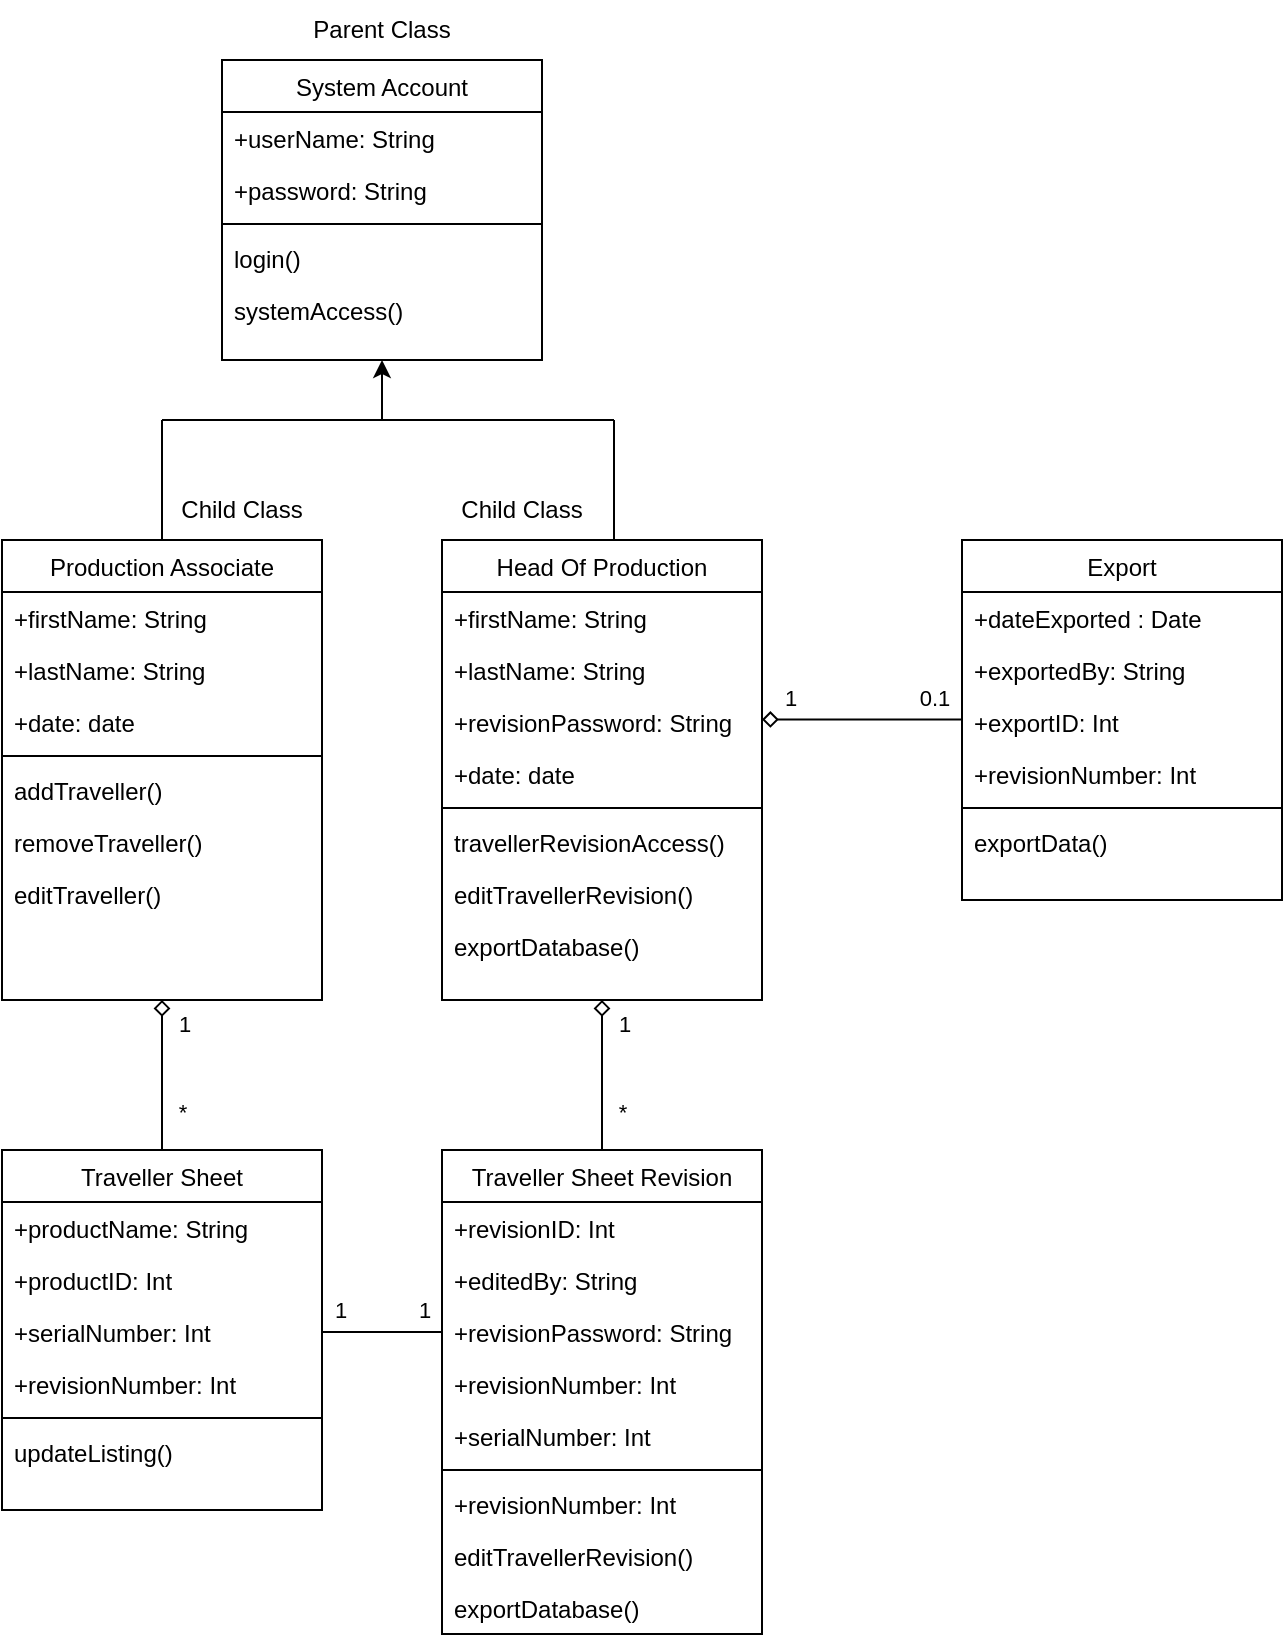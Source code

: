 <mxfile version="24.7.17">
  <diagram id="C5RBs43oDa-KdzZeNtuy" name="Page-1">
    <mxGraphModel dx="1500" dy="887" grid="0" gridSize="10" guides="1" tooltips="1" connect="1" arrows="1" fold="1" page="0" pageScale="1" pageWidth="827" pageHeight="1169" math="0" shadow="0">
      <root>
        <mxCell id="WIyWlLk6GJQsqaUBKTNV-0" />
        <mxCell id="WIyWlLk6GJQsqaUBKTNV-1" parent="WIyWlLk6GJQsqaUBKTNV-0" />
        <mxCell id="zkfFHV4jXpPFQw0GAbJ--17" value="System Account" style="swimlane;fontStyle=0;align=center;verticalAlign=top;childLayout=stackLayout;horizontal=1;startSize=26;horizontalStack=0;resizeParent=1;resizeLast=0;collapsible=1;marginBottom=0;rounded=0;shadow=0;strokeWidth=1;" parent="WIyWlLk6GJQsqaUBKTNV-1" vertex="1">
          <mxGeometry x="150" y="40" width="160" height="150" as="geometry">
            <mxRectangle x="550" y="140" width="160" height="26" as="alternateBounds" />
          </mxGeometry>
        </mxCell>
        <mxCell id="zkfFHV4jXpPFQw0GAbJ--18" value="+userName: String" style="text;align=left;verticalAlign=top;spacingLeft=4;spacingRight=4;overflow=hidden;rotatable=0;points=[[0,0.5],[1,0.5]];portConstraint=eastwest;" parent="zkfFHV4jXpPFQw0GAbJ--17" vertex="1">
          <mxGeometry y="26" width="160" height="26" as="geometry" />
        </mxCell>
        <mxCell id="zkfFHV4jXpPFQw0GAbJ--19" value="+password: String" style="text;align=left;verticalAlign=top;spacingLeft=4;spacingRight=4;overflow=hidden;rotatable=0;points=[[0,0.5],[1,0.5]];portConstraint=eastwest;rounded=0;shadow=0;html=0;" parent="zkfFHV4jXpPFQw0GAbJ--17" vertex="1">
          <mxGeometry y="52" width="160" height="26" as="geometry" />
        </mxCell>
        <mxCell id="zkfFHV4jXpPFQw0GAbJ--23" value="" style="line;html=1;strokeWidth=1;align=left;verticalAlign=middle;spacingTop=-1;spacingLeft=3;spacingRight=3;rotatable=0;labelPosition=right;points=[];portConstraint=eastwest;" parent="zkfFHV4jXpPFQw0GAbJ--17" vertex="1">
          <mxGeometry y="78" width="160" height="8" as="geometry" />
        </mxCell>
        <mxCell id="zkfFHV4jXpPFQw0GAbJ--24" value="login()" style="text;align=left;verticalAlign=top;spacingLeft=4;spacingRight=4;overflow=hidden;rotatable=0;points=[[0,0.5],[1,0.5]];portConstraint=eastwest;" parent="zkfFHV4jXpPFQw0GAbJ--17" vertex="1">
          <mxGeometry y="86" width="160" height="26" as="geometry" />
        </mxCell>
        <mxCell id="zkfFHV4jXpPFQw0GAbJ--25" value="systemAccess()" style="text;align=left;verticalAlign=top;spacingLeft=4;spacingRight=4;overflow=hidden;rotatable=0;points=[[0,0.5],[1,0.5]];portConstraint=eastwest;" parent="zkfFHV4jXpPFQw0GAbJ--17" vertex="1">
          <mxGeometry y="112" width="160" height="26" as="geometry" />
        </mxCell>
        <mxCell id="PIpoIN1Qu5NX6KOpUXGG-0" value="Production Associate" style="swimlane;fontStyle=0;align=center;verticalAlign=top;childLayout=stackLayout;horizontal=1;startSize=26;horizontalStack=0;resizeParent=1;resizeLast=0;collapsible=1;marginBottom=0;rounded=0;shadow=0;strokeWidth=1;" parent="WIyWlLk6GJQsqaUBKTNV-1" vertex="1">
          <mxGeometry x="40" y="280" width="160" height="230" as="geometry">
            <mxRectangle x="550" y="140" width="160" height="26" as="alternateBounds" />
          </mxGeometry>
        </mxCell>
        <mxCell id="PIpoIN1Qu5NX6KOpUXGG-1" value="+firstName: String" style="text;align=left;verticalAlign=top;spacingLeft=4;spacingRight=4;overflow=hidden;rotatable=0;points=[[0,0.5],[1,0.5]];portConstraint=eastwest;" parent="PIpoIN1Qu5NX6KOpUXGG-0" vertex="1">
          <mxGeometry y="26" width="160" height="26" as="geometry" />
        </mxCell>
        <mxCell id="PIpoIN1Qu5NX6KOpUXGG-2" value="+lastName: String" style="text;align=left;verticalAlign=top;spacingLeft=4;spacingRight=4;overflow=hidden;rotatable=0;points=[[0,0.5],[1,0.5]];portConstraint=eastwest;rounded=0;shadow=0;html=0;" parent="PIpoIN1Qu5NX6KOpUXGG-0" vertex="1">
          <mxGeometry y="52" width="160" height="26" as="geometry" />
        </mxCell>
        <mxCell id="PIpoIN1Qu5NX6KOpUXGG-3" value="+date: date" style="text;align=left;verticalAlign=top;spacingLeft=4;spacingRight=4;overflow=hidden;rotatable=0;points=[[0,0.5],[1,0.5]];portConstraint=eastwest;rounded=0;shadow=0;html=0;" parent="PIpoIN1Qu5NX6KOpUXGG-0" vertex="1">
          <mxGeometry y="78" width="160" height="26" as="geometry" />
        </mxCell>
        <mxCell id="PIpoIN1Qu5NX6KOpUXGG-6" value="" style="line;html=1;strokeWidth=1;align=left;verticalAlign=middle;spacingTop=-1;spacingLeft=3;spacingRight=3;rotatable=0;labelPosition=right;points=[];portConstraint=eastwest;" parent="PIpoIN1Qu5NX6KOpUXGG-0" vertex="1">
          <mxGeometry y="104" width="160" height="8" as="geometry" />
        </mxCell>
        <mxCell id="PIpoIN1Qu5NX6KOpUXGG-7" value="addTraveller()" style="text;align=left;verticalAlign=top;spacingLeft=4;spacingRight=4;overflow=hidden;rotatable=0;points=[[0,0.5],[1,0.5]];portConstraint=eastwest;" parent="PIpoIN1Qu5NX6KOpUXGG-0" vertex="1">
          <mxGeometry y="112" width="160" height="26" as="geometry" />
        </mxCell>
        <mxCell id="PIpoIN1Qu5NX6KOpUXGG-8" value="removeTraveller()" style="text;align=left;verticalAlign=top;spacingLeft=4;spacingRight=4;overflow=hidden;rotatable=0;points=[[0,0.5],[1,0.5]];portConstraint=eastwest;" parent="PIpoIN1Qu5NX6KOpUXGG-0" vertex="1">
          <mxGeometry y="138" width="160" height="26" as="geometry" />
        </mxCell>
        <mxCell id="PIpoIN1Qu5NX6KOpUXGG-27" value="editTraveller()" style="text;align=left;verticalAlign=top;spacingLeft=4;spacingRight=4;overflow=hidden;rotatable=0;points=[[0,0.5],[1,0.5]];portConstraint=eastwest;" parent="PIpoIN1Qu5NX6KOpUXGG-0" vertex="1">
          <mxGeometry y="164" width="160" height="26" as="geometry" />
        </mxCell>
        <mxCell id="PIpoIN1Qu5NX6KOpUXGG-9" value="Head Of Production" style="swimlane;fontStyle=0;align=center;verticalAlign=top;childLayout=stackLayout;horizontal=1;startSize=26;horizontalStack=0;resizeParent=1;resizeLast=0;collapsible=1;marginBottom=0;rounded=0;shadow=0;strokeWidth=1;" parent="WIyWlLk6GJQsqaUBKTNV-1" vertex="1">
          <mxGeometry x="260" y="280" width="160" height="230" as="geometry">
            <mxRectangle x="550" y="140" width="160" height="26" as="alternateBounds" />
          </mxGeometry>
        </mxCell>
        <mxCell id="PIpoIN1Qu5NX6KOpUXGG-10" value="+firstName: String" style="text;align=left;verticalAlign=top;spacingLeft=4;spacingRight=4;overflow=hidden;rotatable=0;points=[[0,0.5],[1,0.5]];portConstraint=eastwest;" parent="PIpoIN1Qu5NX6KOpUXGG-9" vertex="1">
          <mxGeometry y="26" width="160" height="26" as="geometry" />
        </mxCell>
        <mxCell id="PIpoIN1Qu5NX6KOpUXGG-11" value="+lastName: String" style="text;align=left;verticalAlign=top;spacingLeft=4;spacingRight=4;overflow=hidden;rotatable=0;points=[[0,0.5],[1,0.5]];portConstraint=eastwest;rounded=0;shadow=0;html=0;" parent="PIpoIN1Qu5NX6KOpUXGG-9" vertex="1">
          <mxGeometry y="52" width="160" height="26" as="geometry" />
        </mxCell>
        <mxCell id="PIpoIN1Qu5NX6KOpUXGG-13" value="+revisionPassword: String" style="text;align=left;verticalAlign=top;spacingLeft=4;spacingRight=4;overflow=hidden;rotatable=0;points=[[0,0.5],[1,0.5]];portConstraint=eastwest;rounded=0;shadow=0;html=0;" parent="PIpoIN1Qu5NX6KOpUXGG-9" vertex="1">
          <mxGeometry y="78" width="160" height="26" as="geometry" />
        </mxCell>
        <mxCell id="PIpoIN1Qu5NX6KOpUXGG-12" value="+date: date" style="text;align=left;verticalAlign=top;spacingLeft=4;spacingRight=4;overflow=hidden;rotatable=0;points=[[0,0.5],[1,0.5]];portConstraint=eastwest;rounded=0;shadow=0;html=0;" parent="PIpoIN1Qu5NX6KOpUXGG-9" vertex="1">
          <mxGeometry y="104" width="160" height="26" as="geometry" />
        </mxCell>
        <mxCell id="PIpoIN1Qu5NX6KOpUXGG-15" value="" style="line;html=1;strokeWidth=1;align=left;verticalAlign=middle;spacingTop=-1;spacingLeft=3;spacingRight=3;rotatable=0;labelPosition=right;points=[];portConstraint=eastwest;" parent="PIpoIN1Qu5NX6KOpUXGG-9" vertex="1">
          <mxGeometry y="130" width="160" height="8" as="geometry" />
        </mxCell>
        <mxCell id="PIpoIN1Qu5NX6KOpUXGG-16" value="travellerRevisionAccess()" style="text;align=left;verticalAlign=top;spacingLeft=4;spacingRight=4;overflow=hidden;rotatable=0;points=[[0,0.5],[1,0.5]];portConstraint=eastwest;" parent="PIpoIN1Qu5NX6KOpUXGG-9" vertex="1">
          <mxGeometry y="138" width="160" height="26" as="geometry" />
        </mxCell>
        <mxCell id="PIpoIN1Qu5NX6KOpUXGG-17" value="editTravellerRevision()" style="text;align=left;verticalAlign=top;spacingLeft=4;spacingRight=4;overflow=hidden;rotatable=0;points=[[0,0.5],[1,0.5]];portConstraint=eastwest;" parent="PIpoIN1Qu5NX6KOpUXGG-9" vertex="1">
          <mxGeometry y="164" width="160" height="26" as="geometry" />
        </mxCell>
        <mxCell id="PIpoIN1Qu5NX6KOpUXGG-28" value="exportDatabase()" style="text;align=left;verticalAlign=top;spacingLeft=4;spacingRight=4;overflow=hidden;rotatable=0;points=[[0,0.5],[1,0.5]];portConstraint=eastwest;" parent="PIpoIN1Qu5NX6KOpUXGG-9" vertex="1">
          <mxGeometry y="190" width="160" height="26" as="geometry" />
        </mxCell>
        <mxCell id="PIpoIN1Qu5NX6KOpUXGG-20" value="" style="endArrow=none;html=1;rounded=0;exitX=0.5;exitY=0;exitDx=0;exitDy=0;" parent="WIyWlLk6GJQsqaUBKTNV-1" source="PIpoIN1Qu5NX6KOpUXGG-0" edge="1">
          <mxGeometry width="50" height="50" relative="1" as="geometry">
            <mxPoint x="46" y="250" as="sourcePoint" />
            <mxPoint x="120" y="220" as="targetPoint" />
          </mxGeometry>
        </mxCell>
        <mxCell id="PIpoIN1Qu5NX6KOpUXGG-21" value="" style="endArrow=none;html=1;rounded=0;exitX=0.5;exitY=0;exitDx=0;exitDy=0;" parent="WIyWlLk6GJQsqaUBKTNV-1" edge="1">
          <mxGeometry width="50" height="50" relative="1" as="geometry">
            <mxPoint x="346" y="280" as="sourcePoint" />
            <mxPoint x="346" y="220" as="targetPoint" />
          </mxGeometry>
        </mxCell>
        <mxCell id="PIpoIN1Qu5NX6KOpUXGG-22" value="" style="endArrow=none;html=1;rounded=0;" parent="WIyWlLk6GJQsqaUBKTNV-1" edge="1">
          <mxGeometry width="50" height="50" relative="1" as="geometry">
            <mxPoint x="236" y="220" as="sourcePoint" />
            <mxPoint x="346" y="220" as="targetPoint" />
          </mxGeometry>
        </mxCell>
        <mxCell id="PIpoIN1Qu5NX6KOpUXGG-23" value="" style="endArrow=none;html=1;rounded=0;" parent="WIyWlLk6GJQsqaUBKTNV-1" edge="1">
          <mxGeometry width="50" height="50" relative="1" as="geometry">
            <mxPoint x="120" y="220" as="sourcePoint" />
            <mxPoint x="236" y="220" as="targetPoint" />
          </mxGeometry>
        </mxCell>
        <mxCell id="PIpoIN1Qu5NX6KOpUXGG-24" value="" style="endArrow=classic;html=1;rounded=0;entryX=0.5;entryY=1;entryDx=0;entryDy=0;" parent="WIyWlLk6GJQsqaUBKTNV-1" target="zkfFHV4jXpPFQw0GAbJ--17" edge="1">
          <mxGeometry width="50" height="50" relative="1" as="geometry">
            <mxPoint x="230" y="220" as="sourcePoint" />
            <mxPoint x="256" y="240" as="targetPoint" />
          </mxGeometry>
        </mxCell>
        <mxCell id="PIpoIN1Qu5NX6KOpUXGG-25" value="Child Class" style="text;html=1;align=center;verticalAlign=middle;whiteSpace=wrap;rounded=0;" parent="WIyWlLk6GJQsqaUBKTNV-1" vertex="1">
          <mxGeometry x="120" y="250" width="80" height="30" as="geometry" />
        </mxCell>
        <mxCell id="PIpoIN1Qu5NX6KOpUXGG-26" value="Child Class" style="text;html=1;align=center;verticalAlign=middle;whiteSpace=wrap;rounded=0;" parent="WIyWlLk6GJQsqaUBKTNV-1" vertex="1">
          <mxGeometry x="260" y="250" width="80" height="30" as="geometry" />
        </mxCell>
        <mxCell id="PIpoIN1Qu5NX6KOpUXGG-35" value="Traveller Sheet" style="swimlane;fontStyle=0;align=center;verticalAlign=top;childLayout=stackLayout;horizontal=1;startSize=26;horizontalStack=0;resizeParent=1;resizeLast=0;collapsible=1;marginBottom=0;rounded=0;shadow=0;strokeWidth=1;" parent="WIyWlLk6GJQsqaUBKTNV-1" vertex="1">
          <mxGeometry x="40" y="585" width="160" height="180" as="geometry">
            <mxRectangle x="550" y="140" width="160" height="26" as="alternateBounds" />
          </mxGeometry>
        </mxCell>
        <mxCell id="PIpoIN1Qu5NX6KOpUXGG-36" value="+productName: String" style="text;align=left;verticalAlign=top;spacingLeft=4;spacingRight=4;overflow=hidden;rotatable=0;points=[[0,0.5],[1,0.5]];portConstraint=eastwest;" parent="PIpoIN1Qu5NX6KOpUXGG-35" vertex="1">
          <mxGeometry y="26" width="160" height="26" as="geometry" />
        </mxCell>
        <mxCell id="PIpoIN1Qu5NX6KOpUXGG-37" value="+productID: Int" style="text;align=left;verticalAlign=top;spacingLeft=4;spacingRight=4;overflow=hidden;rotatable=0;points=[[0,0.5],[1,0.5]];portConstraint=eastwest;rounded=0;shadow=0;html=0;" parent="PIpoIN1Qu5NX6KOpUXGG-35" vertex="1">
          <mxGeometry y="52" width="160" height="26" as="geometry" />
        </mxCell>
        <mxCell id="PIpoIN1Qu5NX6KOpUXGG-38" value="+serialNumber: Int" style="text;align=left;verticalAlign=top;spacingLeft=4;spacingRight=4;overflow=hidden;rotatable=0;points=[[0,0.5],[1,0.5]];portConstraint=eastwest;rounded=0;shadow=0;html=0;" parent="PIpoIN1Qu5NX6KOpUXGG-35" vertex="1">
          <mxGeometry y="78" width="160" height="26" as="geometry" />
        </mxCell>
        <mxCell id="PIpoIN1Qu5NX6KOpUXGG-41" value="+revisionNumber: Int" style="text;align=left;verticalAlign=top;spacingLeft=4;spacingRight=4;overflow=hidden;rotatable=0;points=[[0,0.5],[1,0.5]];portConstraint=eastwest;" parent="PIpoIN1Qu5NX6KOpUXGG-35" vertex="1">
          <mxGeometry y="104" width="160" height="26" as="geometry" />
        </mxCell>
        <mxCell id="PIpoIN1Qu5NX6KOpUXGG-40" value="" style="line;html=1;strokeWidth=1;align=left;verticalAlign=middle;spacingTop=-1;spacingLeft=3;spacingRight=3;rotatable=0;labelPosition=right;points=[];portConstraint=eastwest;" parent="PIpoIN1Qu5NX6KOpUXGG-35" vertex="1">
          <mxGeometry y="130" width="160" height="8" as="geometry" />
        </mxCell>
        <mxCell id="PIpoIN1Qu5NX6KOpUXGG-44" value="updateListing()" style="text;align=left;verticalAlign=top;spacingLeft=4;spacingRight=4;overflow=hidden;rotatable=0;points=[[0,0.5],[1,0.5]];portConstraint=eastwest;rounded=0;shadow=0;html=0;" parent="PIpoIN1Qu5NX6KOpUXGG-35" vertex="1">
          <mxGeometry y="138" width="160" height="26" as="geometry" />
        </mxCell>
        <mxCell id="PIpoIN1Qu5NX6KOpUXGG-45" value="Traveller Sheet Revision" style="swimlane;fontStyle=0;align=center;verticalAlign=top;childLayout=stackLayout;horizontal=1;startSize=26;horizontalStack=0;resizeParent=1;resizeLast=0;collapsible=1;marginBottom=0;rounded=0;shadow=0;strokeWidth=1;" parent="WIyWlLk6GJQsqaUBKTNV-1" vertex="1">
          <mxGeometry x="260" y="585" width="160" height="242" as="geometry">
            <mxRectangle x="550" y="140" width="160" height="26" as="alternateBounds" />
          </mxGeometry>
        </mxCell>
        <mxCell id="PIpoIN1Qu5NX6KOpUXGG-46" value="+revisionID: Int" style="text;align=left;verticalAlign=top;spacingLeft=4;spacingRight=4;overflow=hidden;rotatable=0;points=[[0,0.5],[1,0.5]];portConstraint=eastwest;" parent="PIpoIN1Qu5NX6KOpUXGG-45" vertex="1">
          <mxGeometry y="26" width="160" height="26" as="geometry" />
        </mxCell>
        <mxCell id="PIpoIN1Qu5NX6KOpUXGG-47" value="+editedBy: String" style="text;align=left;verticalAlign=top;spacingLeft=4;spacingRight=4;overflow=hidden;rotatable=0;points=[[0,0.5],[1,0.5]];portConstraint=eastwest;rounded=0;shadow=0;html=0;" parent="PIpoIN1Qu5NX6KOpUXGG-45" vertex="1">
          <mxGeometry y="52" width="160" height="26" as="geometry" />
        </mxCell>
        <mxCell id="PIpoIN1Qu5NX6KOpUXGG-86" value="+revisionPassword: String" style="text;align=left;verticalAlign=top;spacingLeft=4;spacingRight=4;overflow=hidden;rotatable=0;points=[[0,0.5],[1,0.5]];portConstraint=eastwest;rounded=0;shadow=0;html=0;" parent="PIpoIN1Qu5NX6KOpUXGG-45" vertex="1">
          <mxGeometry y="78" width="160" height="26" as="geometry" />
        </mxCell>
        <mxCell id="PIpoIN1Qu5NX6KOpUXGG-49" value="+revisionNumber: Int" style="text;align=left;verticalAlign=top;spacingLeft=4;spacingRight=4;overflow=hidden;rotatable=0;points=[[0,0.5],[1,0.5]];portConstraint=eastwest;" parent="PIpoIN1Qu5NX6KOpUXGG-45" vertex="1">
          <mxGeometry y="104" width="160" height="26" as="geometry" />
        </mxCell>
        <mxCell id="PIpoIN1Qu5NX6KOpUXGG-48" value="+serialNumber: Int" style="text;align=left;verticalAlign=top;spacingLeft=4;spacingRight=4;overflow=hidden;rotatable=0;points=[[0,0.5],[1,0.5]];portConstraint=eastwest;rounded=0;shadow=0;html=0;" parent="PIpoIN1Qu5NX6KOpUXGG-45" vertex="1">
          <mxGeometry y="130" width="160" height="26" as="geometry" />
        </mxCell>
        <mxCell id="PIpoIN1Qu5NX6KOpUXGG-50" value="" style="line;html=1;strokeWidth=1;align=left;verticalAlign=middle;spacingTop=-1;spacingLeft=3;spacingRight=3;rotatable=0;labelPosition=right;points=[];portConstraint=eastwest;" parent="PIpoIN1Qu5NX6KOpUXGG-45" vertex="1">
          <mxGeometry y="156" width="160" height="8" as="geometry" />
        </mxCell>
        <mxCell id="PIpoIN1Qu5NX6KOpUXGG-51" value="+revisionNumber: Int" style="text;align=left;verticalAlign=top;spacingLeft=4;spacingRight=4;overflow=hidden;rotatable=0;points=[[0,0.5],[1,0.5]];portConstraint=eastwest;rounded=0;shadow=0;html=0;" parent="PIpoIN1Qu5NX6KOpUXGG-45" vertex="1">
          <mxGeometry y="164" width="160" height="26" as="geometry" />
        </mxCell>
        <mxCell id="PIpoIN1Qu5NX6KOpUXGG-52" value="editTravellerRevision()" style="text;align=left;verticalAlign=top;spacingLeft=4;spacingRight=4;overflow=hidden;rotatable=0;points=[[0,0.5],[1,0.5]];portConstraint=eastwest;" parent="PIpoIN1Qu5NX6KOpUXGG-45" vertex="1">
          <mxGeometry y="190" width="160" height="26" as="geometry" />
        </mxCell>
        <mxCell id="PIpoIN1Qu5NX6KOpUXGG-53" value="exportDatabase()" style="text;align=left;verticalAlign=top;spacingLeft=4;spacingRight=4;overflow=hidden;rotatable=0;points=[[0,0.5],[1,0.5]];portConstraint=eastwest;" parent="PIpoIN1Qu5NX6KOpUXGG-45" vertex="1">
          <mxGeometry y="216" width="160" height="26" as="geometry" />
        </mxCell>
        <mxCell id="PIpoIN1Qu5NX6KOpUXGG-59" value="" style="endArrow=diamond;html=1;rounded=0;exitX=0.5;exitY=0;exitDx=0;exitDy=0;entryX=0.5;entryY=1;entryDx=0;entryDy=0;endFill=0;" parent="WIyWlLk6GJQsqaUBKTNV-1" source="PIpoIN1Qu5NX6KOpUXGG-35" target="PIpoIN1Qu5NX6KOpUXGG-0" edge="1">
          <mxGeometry width="50" height="50" relative="1" as="geometry">
            <mxPoint x="119" y="580" as="sourcePoint" />
            <mxPoint x="120" y="530" as="targetPoint" />
          </mxGeometry>
        </mxCell>
        <mxCell id="PIpoIN1Qu5NX6KOpUXGG-60" value="1" style="edgeLabel;html=1;align=center;verticalAlign=middle;resizable=0;points=[];" parent="PIpoIN1Qu5NX6KOpUXGG-59" vertex="1" connectable="0">
          <mxGeometry x="0.68" y="1" relative="1" as="geometry">
            <mxPoint x="12" as="offset" />
          </mxGeometry>
        </mxCell>
        <mxCell id="PIpoIN1Qu5NX6KOpUXGG-61" value="*" style="edgeLabel;html=1;align=center;verticalAlign=middle;resizable=0;points=[];" parent="PIpoIN1Qu5NX6KOpUXGG-59" vertex="1" connectable="0">
          <mxGeometry x="-0.577" y="-2" relative="1" as="geometry">
            <mxPoint x="8" y="-3" as="offset" />
          </mxGeometry>
        </mxCell>
        <mxCell id="PIpoIN1Qu5NX6KOpUXGG-64" value="" style="endArrow=none;html=1;rounded=0;exitX=1;exitY=0.5;exitDx=0;exitDy=0;entryX=0;entryY=0.5;entryDx=0;entryDy=0;" parent="WIyWlLk6GJQsqaUBKTNV-1" source="PIpoIN1Qu5NX6KOpUXGG-38" target="PIpoIN1Qu5NX6KOpUXGG-86" edge="1">
          <mxGeometry width="50" height="50" relative="1" as="geometry">
            <mxPoint x="210" y="700" as="sourcePoint" />
            <mxPoint x="260" y="700" as="targetPoint" />
          </mxGeometry>
        </mxCell>
        <mxCell id="PIpoIN1Qu5NX6KOpUXGG-65" value="1" style="edgeLabel;html=1;align=center;verticalAlign=middle;resizable=0;points=[];" parent="PIpoIN1Qu5NX6KOpUXGG-64" vertex="1" connectable="0">
          <mxGeometry x="-0.705" y="1" relative="1" as="geometry">
            <mxPoint y="-10" as="offset" />
          </mxGeometry>
        </mxCell>
        <mxCell id="PIpoIN1Qu5NX6KOpUXGG-66" value="1" style="edgeLabel;html=1;align=center;verticalAlign=middle;resizable=0;points=[];" parent="PIpoIN1Qu5NX6KOpUXGG-64" vertex="1" connectable="0">
          <mxGeometry x="0.676" y="-2" relative="1" as="geometry">
            <mxPoint y="-13" as="offset" />
          </mxGeometry>
        </mxCell>
        <mxCell id="PIpoIN1Qu5NX6KOpUXGG-68" value="Parent Class" style="text;html=1;align=center;verticalAlign=middle;whiteSpace=wrap;rounded=0;" parent="WIyWlLk6GJQsqaUBKTNV-1" vertex="1">
          <mxGeometry x="190" y="10" width="80" height="30" as="geometry" />
        </mxCell>
        <mxCell id="PIpoIN1Qu5NX6KOpUXGG-72" value="" style="endArrow=diamond;html=1;rounded=0;entryX=0.5;entryY=1;entryDx=0;entryDy=0;exitX=0.5;exitY=0;exitDx=0;exitDy=0;endFill=0;" parent="WIyWlLk6GJQsqaUBKTNV-1" source="PIpoIN1Qu5NX6KOpUXGG-45" target="PIpoIN1Qu5NX6KOpUXGG-9" edge="1">
          <mxGeometry width="50" height="50" relative="1" as="geometry">
            <mxPoint x="340" y="580" as="sourcePoint" />
            <mxPoint x="340" y="530" as="targetPoint" />
          </mxGeometry>
        </mxCell>
        <mxCell id="PIpoIN1Qu5NX6KOpUXGG-73" value="1" style="edgeLabel;html=1;align=center;verticalAlign=middle;resizable=0;points=[];" parent="PIpoIN1Qu5NX6KOpUXGG-72" vertex="1" connectable="0">
          <mxGeometry x="0.68" y="1" relative="1" as="geometry">
            <mxPoint x="12" as="offset" />
          </mxGeometry>
        </mxCell>
        <mxCell id="PIpoIN1Qu5NX6KOpUXGG-74" value="*" style="edgeLabel;html=1;align=center;verticalAlign=middle;resizable=0;points=[];" parent="PIpoIN1Qu5NX6KOpUXGG-72" vertex="1" connectable="0">
          <mxGeometry x="-0.577" y="-2" relative="1" as="geometry">
            <mxPoint x="8" y="-3" as="offset" />
          </mxGeometry>
        </mxCell>
        <mxCell id="PIpoIN1Qu5NX6KOpUXGG-76" value="Export" style="swimlane;fontStyle=0;align=center;verticalAlign=top;childLayout=stackLayout;horizontal=1;startSize=26;horizontalStack=0;resizeParent=1;resizeLast=0;collapsible=1;marginBottom=0;rounded=0;shadow=0;strokeWidth=1;" parent="WIyWlLk6GJQsqaUBKTNV-1" vertex="1">
          <mxGeometry x="520" y="280" width="160" height="180" as="geometry">
            <mxRectangle x="550" y="140" width="160" height="26" as="alternateBounds" />
          </mxGeometry>
        </mxCell>
        <mxCell id="PIpoIN1Qu5NX6KOpUXGG-77" value="+dateExported : Date" style="text;align=left;verticalAlign=top;spacingLeft=4;spacingRight=4;overflow=hidden;rotatable=0;points=[[0,0.5],[1,0.5]];portConstraint=eastwest;" parent="PIpoIN1Qu5NX6KOpUXGG-76" vertex="1">
          <mxGeometry y="26" width="160" height="26" as="geometry" />
        </mxCell>
        <mxCell id="PIpoIN1Qu5NX6KOpUXGG-78" value="+exportedBy: String" style="text;align=left;verticalAlign=top;spacingLeft=4;spacingRight=4;overflow=hidden;rotatable=0;points=[[0,0.5],[1,0.5]];portConstraint=eastwest;rounded=0;shadow=0;html=0;" parent="PIpoIN1Qu5NX6KOpUXGG-76" vertex="1">
          <mxGeometry y="52" width="160" height="26" as="geometry" />
        </mxCell>
        <mxCell id="PIpoIN1Qu5NX6KOpUXGG-79" value="+exportID: Int" style="text;align=left;verticalAlign=top;spacingLeft=4;spacingRight=4;overflow=hidden;rotatable=0;points=[[0,0.5],[1,0.5]];portConstraint=eastwest;rounded=0;shadow=0;html=0;" parent="PIpoIN1Qu5NX6KOpUXGG-76" vertex="1">
          <mxGeometry y="78" width="160" height="26" as="geometry" />
        </mxCell>
        <mxCell id="PIpoIN1Qu5NX6KOpUXGG-80" value="+revisionNumber: Int" style="text;align=left;verticalAlign=top;spacingLeft=4;spacingRight=4;overflow=hidden;rotatable=0;points=[[0,0.5],[1,0.5]];portConstraint=eastwest;" parent="PIpoIN1Qu5NX6KOpUXGG-76" vertex="1">
          <mxGeometry y="104" width="160" height="26" as="geometry" />
        </mxCell>
        <mxCell id="PIpoIN1Qu5NX6KOpUXGG-81" value="" style="line;html=1;strokeWidth=1;align=left;verticalAlign=middle;spacingTop=-1;spacingLeft=3;spacingRight=3;rotatable=0;labelPosition=right;points=[];portConstraint=eastwest;" parent="PIpoIN1Qu5NX6KOpUXGG-76" vertex="1">
          <mxGeometry y="130" width="160" height="8" as="geometry" />
        </mxCell>
        <mxCell id="PIpoIN1Qu5NX6KOpUXGG-82" value="exportData()" style="text;align=left;verticalAlign=top;spacingLeft=4;spacingRight=4;overflow=hidden;rotatable=0;points=[[0,0.5],[1,0.5]];portConstraint=eastwest;rounded=0;shadow=0;html=0;" parent="PIpoIN1Qu5NX6KOpUXGG-76" vertex="1">
          <mxGeometry y="138" width="160" height="26" as="geometry" />
        </mxCell>
        <mxCell id="xcKfeFm6n-NkW5OvxqTv-0" value="" style="endArrow=none;html=1;rounded=0;entryX=0;entryY=0.5;entryDx=0;entryDy=0;exitX=1;exitY=0.5;exitDx=0;exitDy=0;startArrow=diamond;startFill=0;" parent="WIyWlLk6GJQsqaUBKTNV-1" edge="1">
          <mxGeometry width="50" height="50" relative="1" as="geometry">
            <mxPoint x="420" y="369.71" as="sourcePoint" />
            <mxPoint x="520" y="369.71" as="targetPoint" />
          </mxGeometry>
        </mxCell>
        <mxCell id="xcKfeFm6n-NkW5OvxqTv-1" value="1" style="edgeLabel;html=1;align=center;verticalAlign=middle;resizable=0;points=[];" parent="xcKfeFm6n-NkW5OvxqTv-0" vertex="1" connectable="0">
          <mxGeometry x="-0.724" y="-2" relative="1" as="geometry">
            <mxPoint y="-13" as="offset" />
          </mxGeometry>
        </mxCell>
        <mxCell id="xcKfeFm6n-NkW5OvxqTv-2" value="0.1" style="edgeLabel;html=1;align=center;verticalAlign=middle;resizable=0;points=[];" parent="xcKfeFm6n-NkW5OvxqTv-0" vertex="1" connectable="0">
          <mxGeometry x="0.716" y="-2" relative="1" as="geometry">
            <mxPoint y="-13" as="offset" />
          </mxGeometry>
        </mxCell>
      </root>
    </mxGraphModel>
  </diagram>
</mxfile>
